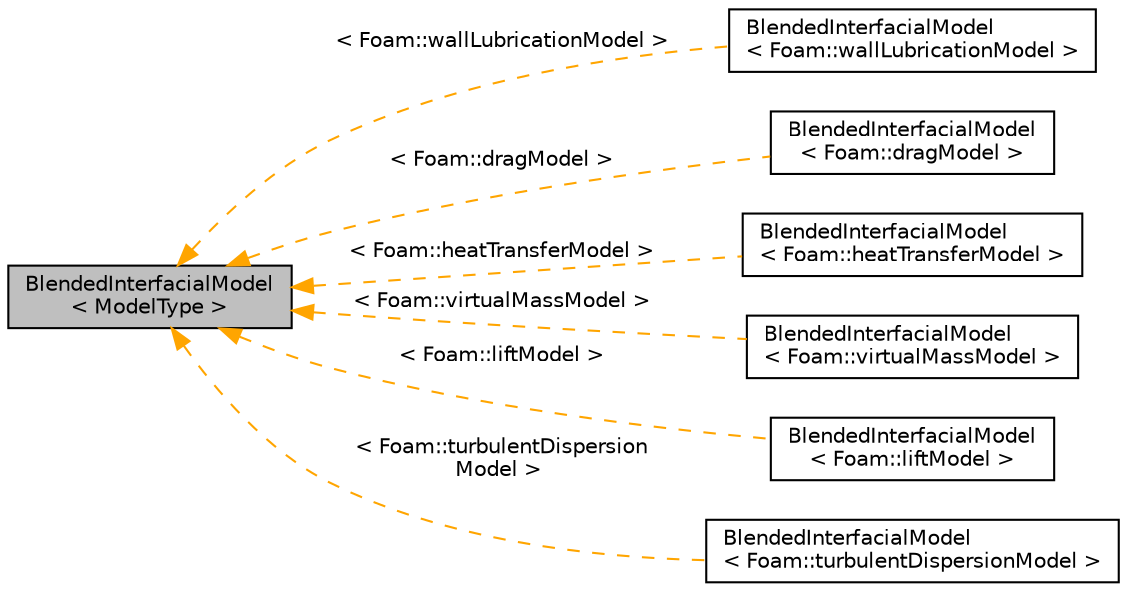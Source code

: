 digraph "BlendedInterfacialModel&lt; ModelType &gt;"
{
  bgcolor="transparent";
  edge [fontname="Helvetica",fontsize="10",labelfontname="Helvetica",labelfontsize="10"];
  node [fontname="Helvetica",fontsize="10",shape=record];
  rankdir="LR";
  Node1 [label="BlendedInterfacialModel\l\< ModelType \>",height=0.2,width=0.4,color="black", fillcolor="grey75", style="filled", fontcolor="black"];
  Node1 -> Node2 [dir="back",color="orange",fontsize="10",style="dashed",label=" \< Foam::wallLubricationModel \>" ,fontname="Helvetica"];
  Node2 [label="BlendedInterfacialModel\l\< Foam::wallLubricationModel \>",height=0.2,width=0.4,color="black",URL="$a00137.html"];
  Node1 -> Node3 [dir="back",color="orange",fontsize="10",style="dashed",label=" \< Foam::dragModel \>" ,fontname="Helvetica"];
  Node3 [label="BlendedInterfacialModel\l\< Foam::dragModel \>",height=0.2,width=0.4,color="black",URL="$a00137.html"];
  Node1 -> Node4 [dir="back",color="orange",fontsize="10",style="dashed",label=" \< Foam::heatTransferModel \>" ,fontname="Helvetica"];
  Node4 [label="BlendedInterfacialModel\l\< Foam::heatTransferModel \>",height=0.2,width=0.4,color="black",URL="$a00137.html"];
  Node1 -> Node5 [dir="back",color="orange",fontsize="10",style="dashed",label=" \< Foam::virtualMassModel \>" ,fontname="Helvetica"];
  Node5 [label="BlendedInterfacialModel\l\< Foam::virtualMassModel \>",height=0.2,width=0.4,color="black",URL="$a00137.html"];
  Node1 -> Node6 [dir="back",color="orange",fontsize="10",style="dashed",label=" \< Foam::liftModel \>" ,fontname="Helvetica"];
  Node6 [label="BlendedInterfacialModel\l\< Foam::liftModel \>",height=0.2,width=0.4,color="black",URL="$a00137.html"];
  Node1 -> Node7 [dir="back",color="orange",fontsize="10",style="dashed",label=" \< Foam::turbulentDispersion\lModel \>" ,fontname="Helvetica"];
  Node7 [label="BlendedInterfacialModel\l\< Foam::turbulentDispersionModel \>",height=0.2,width=0.4,color="black",URL="$a00137.html"];
}
